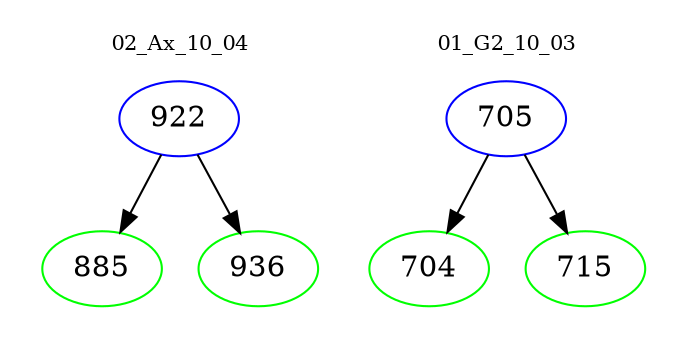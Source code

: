 digraph{
subgraph cluster_0 {
color = white
label = "02_Ax_10_04";
fontsize=10;
T0_922 [label="922", color="blue"]
T0_922 -> T0_885 [color="black"]
T0_885 [label="885", color="green"]
T0_922 -> T0_936 [color="black"]
T0_936 [label="936", color="green"]
}
subgraph cluster_1 {
color = white
label = "01_G2_10_03";
fontsize=10;
T1_705 [label="705", color="blue"]
T1_705 -> T1_704 [color="black"]
T1_704 [label="704", color="green"]
T1_705 -> T1_715 [color="black"]
T1_715 [label="715", color="green"]
}
}
